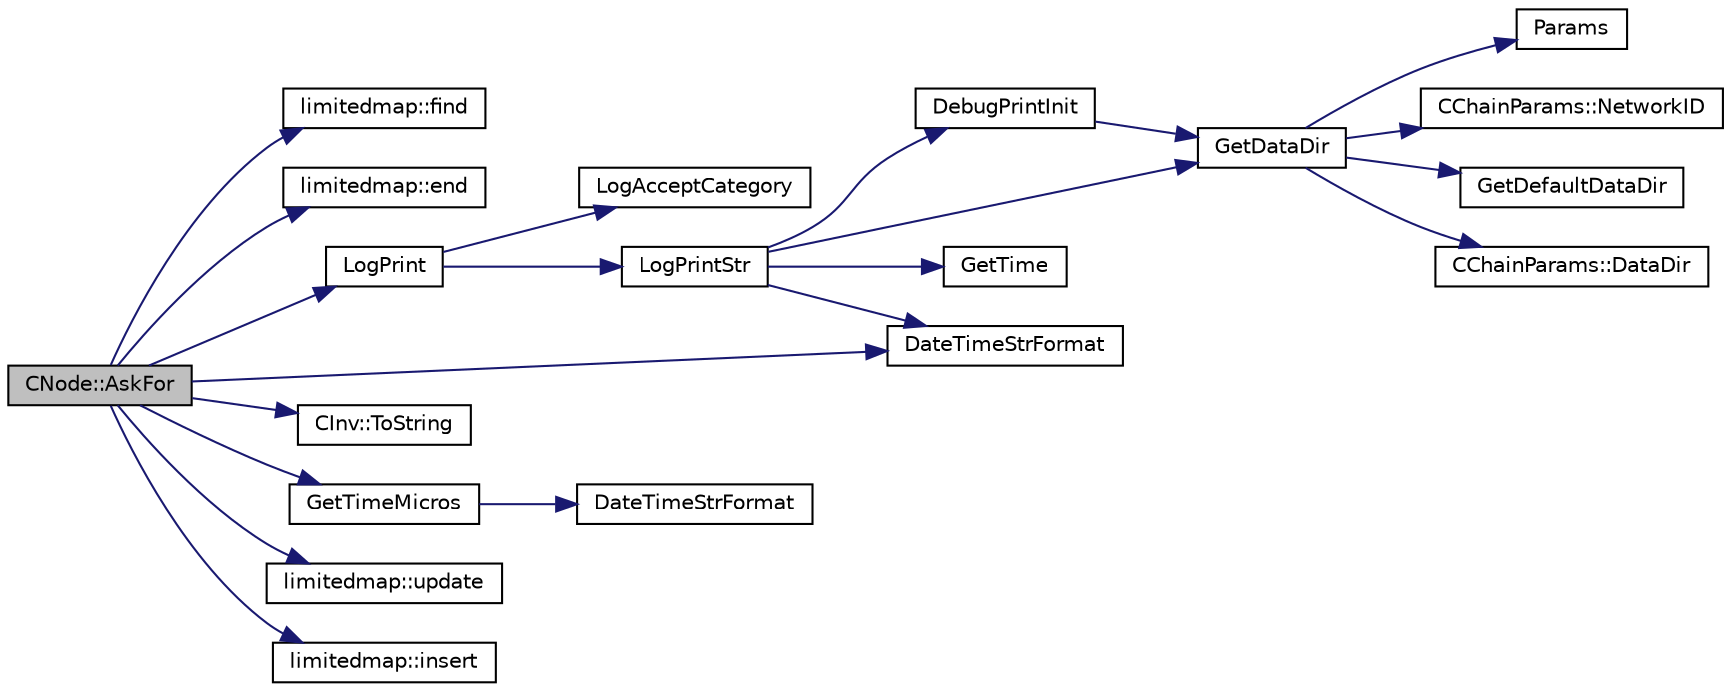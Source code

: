 digraph "CNode::AskFor"
{
  edge [fontname="Helvetica",fontsize="10",labelfontname="Helvetica",labelfontsize="10"];
  node [fontname="Helvetica",fontsize="10",shape=record];
  rankdir="LR";
  Node255 [label="CNode::AskFor",height=0.2,width=0.4,color="black", fillcolor="grey75", style="filled", fontcolor="black"];
  Node255 -> Node256 [color="midnightblue",fontsize="10",style="solid",fontname="Helvetica"];
  Node256 [label="limitedmap::find",height=0.2,width=0.4,color="black", fillcolor="white", style="filled",URL="$d0/d65/classlimitedmap.html#acc9d08f77369c57ef2ce22788b146a8e"];
  Node255 -> Node257 [color="midnightblue",fontsize="10",style="solid",fontname="Helvetica"];
  Node257 [label="limitedmap::end",height=0.2,width=0.4,color="black", fillcolor="white", style="filled",URL="$d0/d65/classlimitedmap.html#a5d4fe21081932bc9bd8268c849a00540"];
  Node255 -> Node258 [color="midnightblue",fontsize="10",style="solid",fontname="Helvetica"];
  Node258 [label="LogPrint",height=0.2,width=0.4,color="black", fillcolor="white", style="filled",URL="$d8/d3c/util_8h.html#aab1f837a2366f424bdc996fdf6352171"];
  Node258 -> Node259 [color="midnightblue",fontsize="10",style="solid",fontname="Helvetica"];
  Node259 [label="LogAcceptCategory",height=0.2,width=0.4,color="black", fillcolor="white", style="filled",URL="$d8/d3c/util_8h.html#a343d2a13efe00125f78d25dafb0a8d98"];
  Node258 -> Node260 [color="midnightblue",fontsize="10",style="solid",fontname="Helvetica"];
  Node260 [label="LogPrintStr",height=0.2,width=0.4,color="black", fillcolor="white", style="filled",URL="$d8/d3c/util_8h.html#afd4c3002b2797c0560adddb6af3ca1da"];
  Node260 -> Node261 [color="midnightblue",fontsize="10",style="solid",fontname="Helvetica"];
  Node261 [label="DebugPrintInit",height=0.2,width=0.4,color="black", fillcolor="white", style="filled",URL="$df/d2d/util_8cpp.html#a751ff5f21d880737811136b5e0bcea12"];
  Node261 -> Node262 [color="midnightblue",fontsize="10",style="solid",fontname="Helvetica"];
  Node262 [label="GetDataDir",height=0.2,width=0.4,color="black", fillcolor="white", style="filled",URL="$df/d2d/util_8cpp.html#ab83866a054745d4b30a3948a1b44beba"];
  Node262 -> Node263 [color="midnightblue",fontsize="10",style="solid",fontname="Helvetica"];
  Node263 [label="Params",height=0.2,width=0.4,color="black", fillcolor="white", style="filled",URL="$df/dbf/chainparams_8cpp.html#ace5c5b706d71a324a417dd2db394fd4a",tooltip="Return the currently selected parameters. "];
  Node262 -> Node264 [color="midnightblue",fontsize="10",style="solid",fontname="Helvetica"];
  Node264 [label="CChainParams::NetworkID",height=0.2,width=0.4,color="black", fillcolor="white", style="filled",URL="$d1/d4f/class_c_chain_params.html#a90dc493ec0c0325c98c3ac06eb99862b"];
  Node262 -> Node265 [color="midnightblue",fontsize="10",style="solid",fontname="Helvetica"];
  Node265 [label="GetDefaultDataDir",height=0.2,width=0.4,color="black", fillcolor="white", style="filled",URL="$df/d2d/util_8cpp.html#ab272995de020a3bcbf743be630e485c6"];
  Node262 -> Node266 [color="midnightblue",fontsize="10",style="solid",fontname="Helvetica"];
  Node266 [label="CChainParams::DataDir",height=0.2,width=0.4,color="black", fillcolor="white", style="filled",URL="$d1/d4f/class_c_chain_params.html#a959488b5d8e6fe62857940b831d73a78"];
  Node260 -> Node262 [color="midnightblue",fontsize="10",style="solid",fontname="Helvetica"];
  Node260 -> Node267 [color="midnightblue",fontsize="10",style="solid",fontname="Helvetica"];
  Node267 [label="DateTimeStrFormat",height=0.2,width=0.4,color="black", fillcolor="white", style="filled",URL="$df/d2d/util_8cpp.html#a749bc6776c8ec72d7c5e4dea56aee415"];
  Node260 -> Node268 [color="midnightblue",fontsize="10",style="solid",fontname="Helvetica"];
  Node268 [label="GetTime",height=0.2,width=0.4,color="black", fillcolor="white", style="filled",URL="$df/d2d/util_8cpp.html#a46fac5fba8ba905b5f9acb364f5d8c6f"];
  Node255 -> Node269 [color="midnightblue",fontsize="10",style="solid",fontname="Helvetica"];
  Node269 [label="CInv::ToString",height=0.2,width=0.4,color="black", fillcolor="white", style="filled",URL="$df/db8/class_c_inv.html#a5bf13e9595035d2155b04cceb848c37d"];
  Node255 -> Node267 [color="midnightblue",fontsize="10",style="solid",fontname="Helvetica"];
  Node255 -> Node270 [color="midnightblue",fontsize="10",style="solid",fontname="Helvetica"];
  Node270 [label="GetTimeMicros",height=0.2,width=0.4,color="black", fillcolor="white", style="filled",URL="$d8/d3c/util_8h.html#a0c5a06b50cd805b1923552114494c029"];
  Node270 -> Node271 [color="midnightblue",fontsize="10",style="solid",fontname="Helvetica"];
  Node271 [label="DateTimeStrFormat",height=0.2,width=0.4,color="black", fillcolor="white", style="filled",URL="$d8/d3c/util_8h.html#a749bc6776c8ec72d7c5e4dea56aee415"];
  Node255 -> Node272 [color="midnightblue",fontsize="10",style="solid",fontname="Helvetica"];
  Node272 [label="limitedmap::update",height=0.2,width=0.4,color="black", fillcolor="white", style="filled",URL="$d0/d65/classlimitedmap.html#af29154e7161f1deeea268d0dcea464ab"];
  Node255 -> Node273 [color="midnightblue",fontsize="10",style="solid",fontname="Helvetica"];
  Node273 [label="limitedmap::insert",height=0.2,width=0.4,color="black", fillcolor="white", style="filled",URL="$d0/d65/classlimitedmap.html#af68570a54d74e1b168908be6e8cfb85c"];
}
